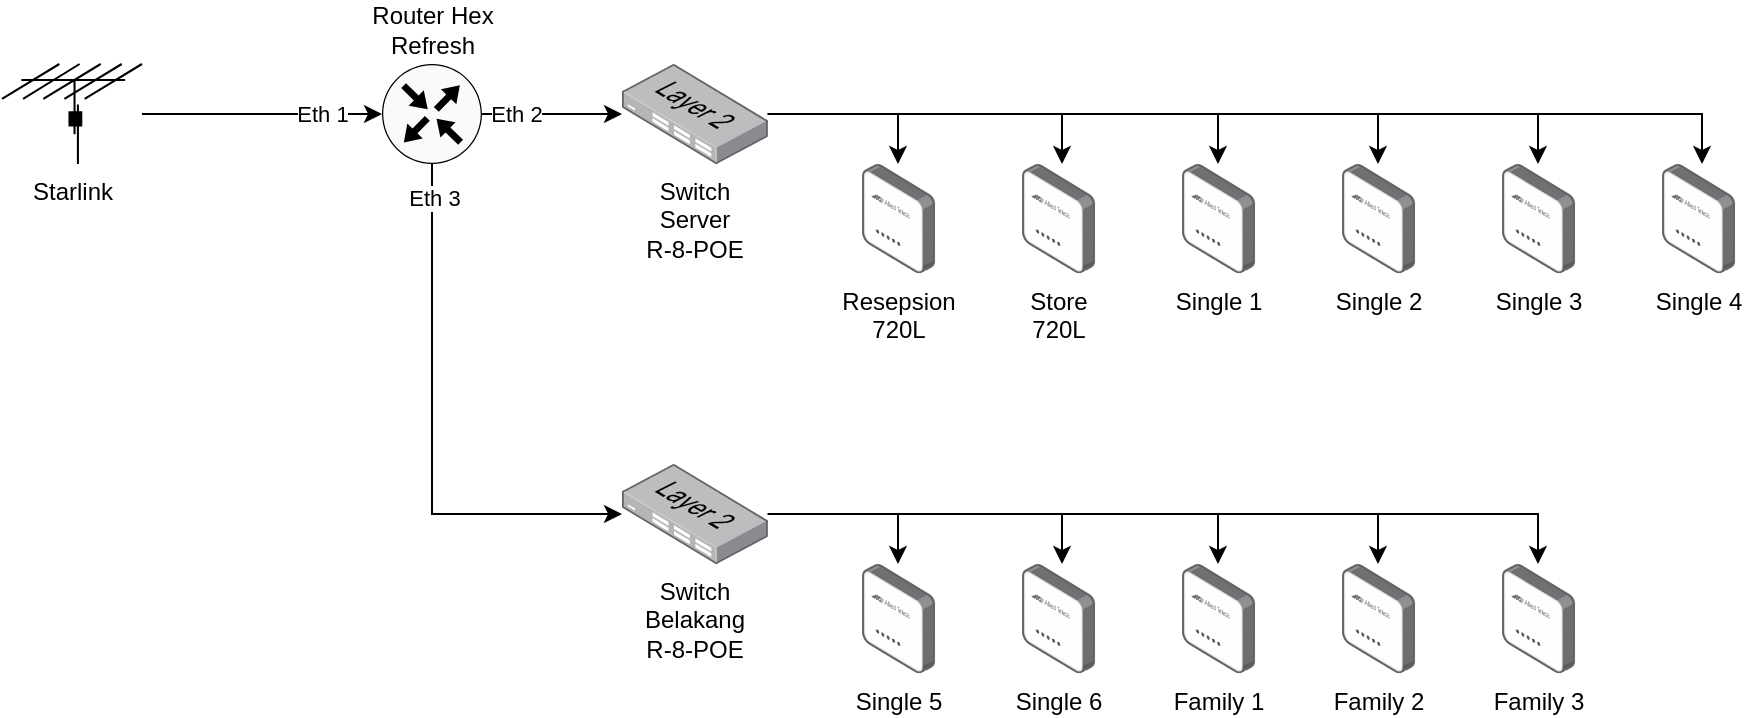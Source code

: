 <mxfile version="28.2.5">
  <diagram name="Halaman-1" id="di9zexqM3lKid5A350gE">
    <mxGraphModel dx="758" dy="673" grid="1" gridSize="10" guides="1" tooltips="1" connect="1" arrows="1" fold="1" page="1" pageScale="1" pageWidth="1169" pageHeight="827" math="0" shadow="0">
      <root>
        <mxCell id="0" />
        <mxCell id="1" parent="0" />
        <mxCell id="YYvuZquKQTRdBVc4sQbI-22" style="edgeStyle=orthogonalEdgeStyle;rounded=0;orthogonalLoop=1;jettySize=auto;html=1;" edge="1" parent="1" source="YYvuZquKQTRdBVc4sQbI-2" target="YYvuZquKQTRdBVc4sQbI-8">
          <mxGeometry relative="1" as="geometry">
            <Array as="points">
              <mxPoint x="225" y="345" />
            </Array>
          </mxGeometry>
        </mxCell>
        <mxCell id="YYvuZquKQTRdBVc4sQbI-44" value="Eth 3" style="edgeLabel;html=1;align=center;verticalAlign=middle;resizable=0;points=[];" vertex="1" connectable="0" parent="YYvuZquKQTRdBVc4sQbI-22">
          <mxGeometry x="-0.876" y="1" relative="1" as="geometry">
            <mxPoint as="offset" />
          </mxGeometry>
        </mxCell>
        <mxCell id="YYvuZquKQTRdBVc4sQbI-39" value="" style="edgeStyle=orthogonalEdgeStyle;rounded=0;orthogonalLoop=1;jettySize=auto;html=1;" edge="1" parent="1" source="YYvuZquKQTRdBVc4sQbI-2" target="YYvuZquKQTRdBVc4sQbI-33">
          <mxGeometry relative="1" as="geometry" />
        </mxCell>
        <mxCell id="YYvuZquKQTRdBVc4sQbI-43" value="Eth 2" style="edgeLabel;html=1;align=center;verticalAlign=middle;resizable=0;points=[];" vertex="1" connectable="0" parent="YYvuZquKQTRdBVc4sQbI-39">
          <mxGeometry x="-0.511" relative="1" as="geometry">
            <mxPoint as="offset" />
          </mxGeometry>
        </mxCell>
        <mxCell id="YYvuZquKQTRdBVc4sQbI-2" value="Router Hex&lt;div&gt;Refresh&lt;/div&gt;" style="sketch=0;points=[[0.5,0,0],[1,0.5,0],[0.5,1,0],[0,0.5,0],[0.145,0.145,0],[0.856,0.145,0],[0.855,0.856,0],[0.145,0.855,0]];verticalLabelPosition=top;html=1;verticalAlign=bottom;aspect=fixed;align=center;pointerEvents=1;shape=mxgraph.cisco19.rect;prIcon=router;fillColor=#FAFAFA;strokeColor=light-dark(#000000,#000000);labelPosition=center;" vertex="1" parent="1">
          <mxGeometry x="200" y="120" width="50" height="50" as="geometry" />
        </mxCell>
        <mxCell id="YYvuZquKQTRdBVc4sQbI-19" value="" style="edgeStyle=orthogonalEdgeStyle;rounded=0;orthogonalLoop=1;jettySize=auto;html=1;" edge="1" parent="1" source="YYvuZquKQTRdBVc4sQbI-7" target="YYvuZquKQTRdBVc4sQbI-2">
          <mxGeometry relative="1" as="geometry" />
        </mxCell>
        <mxCell id="YYvuZquKQTRdBVc4sQbI-42" value="Eth 1" style="edgeLabel;html=1;align=center;verticalAlign=middle;resizable=0;points=[];" vertex="1" connectable="0" parent="YYvuZquKQTRdBVc4sQbI-19">
          <mxGeometry x="0.514" y="-3" relative="1" as="geometry">
            <mxPoint x="-1" y="-3" as="offset" />
          </mxGeometry>
        </mxCell>
        <mxCell id="YYvuZquKQTRdBVc4sQbI-7" value="Starlink" style="shape=mxgraph.cisco.wireless.antenna;html=1;pointerEvents=1;dashed=0;fillColor=#036897;strokeColor=#ffffff;strokeWidth=2;verticalLabelPosition=bottom;verticalAlign=top;align=center;outlineConnect=0;" vertex="1" parent="1">
          <mxGeometry x="10" y="120" width="70" height="50" as="geometry" />
        </mxCell>
        <mxCell id="YYvuZquKQTRdBVc4sQbI-23" style="edgeStyle=orthogonalEdgeStyle;rounded=0;orthogonalLoop=1;jettySize=auto;html=1;" edge="1" parent="1" source="YYvuZquKQTRdBVc4sQbI-8" target="YYvuZquKQTRdBVc4sQbI-18">
          <mxGeometry relative="1" as="geometry">
            <Array as="points">
              <mxPoint x="778" y="345" />
            </Array>
          </mxGeometry>
        </mxCell>
        <mxCell id="YYvuZquKQTRdBVc4sQbI-24" style="edgeStyle=orthogonalEdgeStyle;rounded=0;orthogonalLoop=1;jettySize=auto;html=1;" edge="1" parent="1" source="YYvuZquKQTRdBVc4sQbI-8" target="YYvuZquKQTRdBVc4sQbI-17">
          <mxGeometry relative="1" as="geometry">
            <Array as="points">
              <mxPoint x="698" y="345" />
            </Array>
          </mxGeometry>
        </mxCell>
        <mxCell id="YYvuZquKQTRdBVc4sQbI-25" style="edgeStyle=orthogonalEdgeStyle;rounded=0;orthogonalLoop=1;jettySize=auto;html=1;" edge="1" parent="1" source="YYvuZquKQTRdBVc4sQbI-8" target="YYvuZquKQTRdBVc4sQbI-16">
          <mxGeometry relative="1" as="geometry">
            <Array as="points">
              <mxPoint x="618" y="345" />
            </Array>
          </mxGeometry>
        </mxCell>
        <mxCell id="YYvuZquKQTRdBVc4sQbI-26" style="edgeStyle=orthogonalEdgeStyle;rounded=0;orthogonalLoop=1;jettySize=auto;html=1;" edge="1" parent="1" source="YYvuZquKQTRdBVc4sQbI-8" target="YYvuZquKQTRdBVc4sQbI-15">
          <mxGeometry relative="1" as="geometry">
            <Array as="points">
              <mxPoint x="540" y="345" />
            </Array>
          </mxGeometry>
        </mxCell>
        <mxCell id="YYvuZquKQTRdBVc4sQbI-27" style="edgeStyle=orthogonalEdgeStyle;rounded=0;orthogonalLoop=1;jettySize=auto;html=1;" edge="1" parent="1" source="YYvuZquKQTRdBVc4sQbI-8" target="YYvuZquKQTRdBVc4sQbI-14">
          <mxGeometry relative="1" as="geometry">
            <Array as="points">
              <mxPoint x="458" y="345" />
            </Array>
          </mxGeometry>
        </mxCell>
        <mxCell id="YYvuZquKQTRdBVc4sQbI-8" value="Switch&lt;div&gt;Belakang&lt;/div&gt;&lt;div&gt;R-8-POE&lt;/div&gt;" style="image;points=[];aspect=fixed;html=1;align=center;shadow=0;dashed=0;image=img/lib/allied_telesis/switch/Switch_24_port_L2.svg;" vertex="1" parent="1">
          <mxGeometry x="320" y="320" width="72.94" height="50" as="geometry" />
        </mxCell>
        <mxCell id="YYvuZquKQTRdBVc4sQbI-14" value="Single 5" style="image;points=[];aspect=fixed;html=1;align=center;shadow=0;dashed=0;image=img/lib/allied_telesis/wireless/Access_Point_Indoor.svg;" vertex="1" parent="1">
          <mxGeometry x="440" y="370" width="36.6" height="54.6" as="geometry" />
        </mxCell>
        <mxCell id="YYvuZquKQTRdBVc4sQbI-15" value="Single 6" style="image;points=[];aspect=fixed;html=1;align=center;shadow=0;dashed=0;image=img/lib/allied_telesis/wireless/Access_Point_Indoor.svg;" vertex="1" parent="1">
          <mxGeometry x="520" y="370" width="36.6" height="54.6" as="geometry" />
        </mxCell>
        <mxCell id="YYvuZquKQTRdBVc4sQbI-16" value="Family 1" style="image;points=[];aspect=fixed;html=1;align=center;shadow=0;dashed=0;image=img/lib/allied_telesis/wireless/Access_Point_Indoor.svg;" vertex="1" parent="1">
          <mxGeometry x="600" y="370" width="36.6" height="54.6" as="geometry" />
        </mxCell>
        <mxCell id="YYvuZquKQTRdBVc4sQbI-17" value="Family 2" style="image;points=[];aspect=fixed;html=1;align=center;shadow=0;dashed=0;image=img/lib/allied_telesis/wireless/Access_Point_Indoor.svg;" vertex="1" parent="1">
          <mxGeometry x="680" y="370" width="36.6" height="54.6" as="geometry" />
        </mxCell>
        <mxCell id="YYvuZquKQTRdBVc4sQbI-18" value="Family 3" style="image;points=[];aspect=fixed;html=1;align=center;shadow=0;dashed=0;image=img/lib/allied_telesis/wireless/Access_Point_Indoor.svg;" vertex="1" parent="1">
          <mxGeometry x="760" y="370" width="36.6" height="54.6" as="geometry" />
        </mxCell>
        <mxCell id="YYvuZquKQTRdBVc4sQbI-28" style="edgeStyle=orthogonalEdgeStyle;rounded=0;orthogonalLoop=1;jettySize=auto;html=1;" edge="1" source="YYvuZquKQTRdBVc4sQbI-33" target="YYvuZquKQTRdBVc4sQbI-38" parent="1">
          <mxGeometry relative="1" as="geometry">
            <Array as="points">
              <mxPoint x="778" y="145" />
            </Array>
          </mxGeometry>
        </mxCell>
        <mxCell id="YYvuZquKQTRdBVc4sQbI-29" style="edgeStyle=orthogonalEdgeStyle;rounded=0;orthogonalLoop=1;jettySize=auto;html=1;" edge="1" source="YYvuZquKQTRdBVc4sQbI-33" target="YYvuZquKQTRdBVc4sQbI-37" parent="1">
          <mxGeometry relative="1" as="geometry">
            <Array as="points">
              <mxPoint x="698" y="145" />
            </Array>
          </mxGeometry>
        </mxCell>
        <mxCell id="YYvuZquKQTRdBVc4sQbI-30" style="edgeStyle=orthogonalEdgeStyle;rounded=0;orthogonalLoop=1;jettySize=auto;html=1;" edge="1" source="YYvuZquKQTRdBVc4sQbI-33" target="YYvuZquKQTRdBVc4sQbI-36" parent="1">
          <mxGeometry relative="1" as="geometry">
            <Array as="points">
              <mxPoint x="618" y="145" />
            </Array>
          </mxGeometry>
        </mxCell>
        <mxCell id="YYvuZquKQTRdBVc4sQbI-31" style="edgeStyle=orthogonalEdgeStyle;rounded=0;orthogonalLoop=1;jettySize=auto;html=1;" edge="1" source="YYvuZquKQTRdBVc4sQbI-33" target="YYvuZquKQTRdBVc4sQbI-35" parent="1">
          <mxGeometry relative="1" as="geometry">
            <Array as="points">
              <mxPoint x="540" y="145" />
            </Array>
          </mxGeometry>
        </mxCell>
        <mxCell id="YYvuZquKQTRdBVc4sQbI-32" style="edgeStyle=orthogonalEdgeStyle;rounded=0;orthogonalLoop=1;jettySize=auto;html=1;" edge="1" source="YYvuZquKQTRdBVc4sQbI-33" target="YYvuZquKQTRdBVc4sQbI-34" parent="1">
          <mxGeometry relative="1" as="geometry">
            <Array as="points">
              <mxPoint x="458" y="145" />
            </Array>
          </mxGeometry>
        </mxCell>
        <mxCell id="YYvuZquKQTRdBVc4sQbI-41" style="edgeStyle=orthogonalEdgeStyle;rounded=0;orthogonalLoop=1;jettySize=auto;html=1;" edge="1" parent="1" source="YYvuZquKQTRdBVc4sQbI-33" target="YYvuZquKQTRdBVc4sQbI-40">
          <mxGeometry relative="1" as="geometry">
            <Array as="points">
              <mxPoint x="860" y="145" />
            </Array>
          </mxGeometry>
        </mxCell>
        <mxCell id="YYvuZquKQTRdBVc4sQbI-33" value="Switch&lt;div&gt;Server&lt;/div&gt;&lt;div&gt;R-8-POE&lt;/div&gt;" style="image;points=[];aspect=fixed;html=1;align=center;shadow=0;dashed=0;image=img/lib/allied_telesis/switch/Switch_24_port_L2.svg;" vertex="1" parent="1">
          <mxGeometry x="320" y="120" width="72.94" height="50" as="geometry" />
        </mxCell>
        <mxCell id="YYvuZquKQTRdBVc4sQbI-34" value="Resepsion&lt;div&gt;720L&lt;/div&gt;" style="image;points=[];aspect=fixed;html=1;align=center;shadow=0;dashed=0;image=img/lib/allied_telesis/wireless/Access_Point_Indoor.svg;" vertex="1" parent="1">
          <mxGeometry x="440" y="170" width="36.6" height="54.6" as="geometry" />
        </mxCell>
        <mxCell id="YYvuZquKQTRdBVc4sQbI-35" value="Store&lt;div&gt;720L&lt;/div&gt;" style="image;points=[];aspect=fixed;html=1;align=center;shadow=0;dashed=0;image=img/lib/allied_telesis/wireless/Access_Point_Indoor.svg;" vertex="1" parent="1">
          <mxGeometry x="520" y="170" width="36.6" height="54.6" as="geometry" />
        </mxCell>
        <mxCell id="YYvuZquKQTRdBVc4sQbI-36" value="Single 1" style="image;points=[];aspect=fixed;html=1;align=center;shadow=0;dashed=0;image=img/lib/allied_telesis/wireless/Access_Point_Indoor.svg;" vertex="1" parent="1">
          <mxGeometry x="600" y="170" width="36.6" height="54.6" as="geometry" />
        </mxCell>
        <mxCell id="YYvuZquKQTRdBVc4sQbI-37" value="Single 2" style="image;points=[];aspect=fixed;html=1;align=center;shadow=0;dashed=0;image=img/lib/allied_telesis/wireless/Access_Point_Indoor.svg;" vertex="1" parent="1">
          <mxGeometry x="680" y="170" width="36.6" height="54.6" as="geometry" />
        </mxCell>
        <mxCell id="YYvuZquKQTRdBVc4sQbI-38" value="Single 3" style="image;points=[];aspect=fixed;html=1;align=center;shadow=0;dashed=0;image=img/lib/allied_telesis/wireless/Access_Point_Indoor.svg;" vertex="1" parent="1">
          <mxGeometry x="760" y="170" width="36.6" height="54.6" as="geometry" />
        </mxCell>
        <mxCell id="YYvuZquKQTRdBVc4sQbI-40" value="Single 4" style="image;points=[];aspect=fixed;html=1;align=center;shadow=0;dashed=0;image=img/lib/allied_telesis/wireless/Access_Point_Indoor.svg;" vertex="1" parent="1">
          <mxGeometry x="840" y="170" width="36.6" height="54.6" as="geometry" />
        </mxCell>
      </root>
    </mxGraphModel>
  </diagram>
</mxfile>
